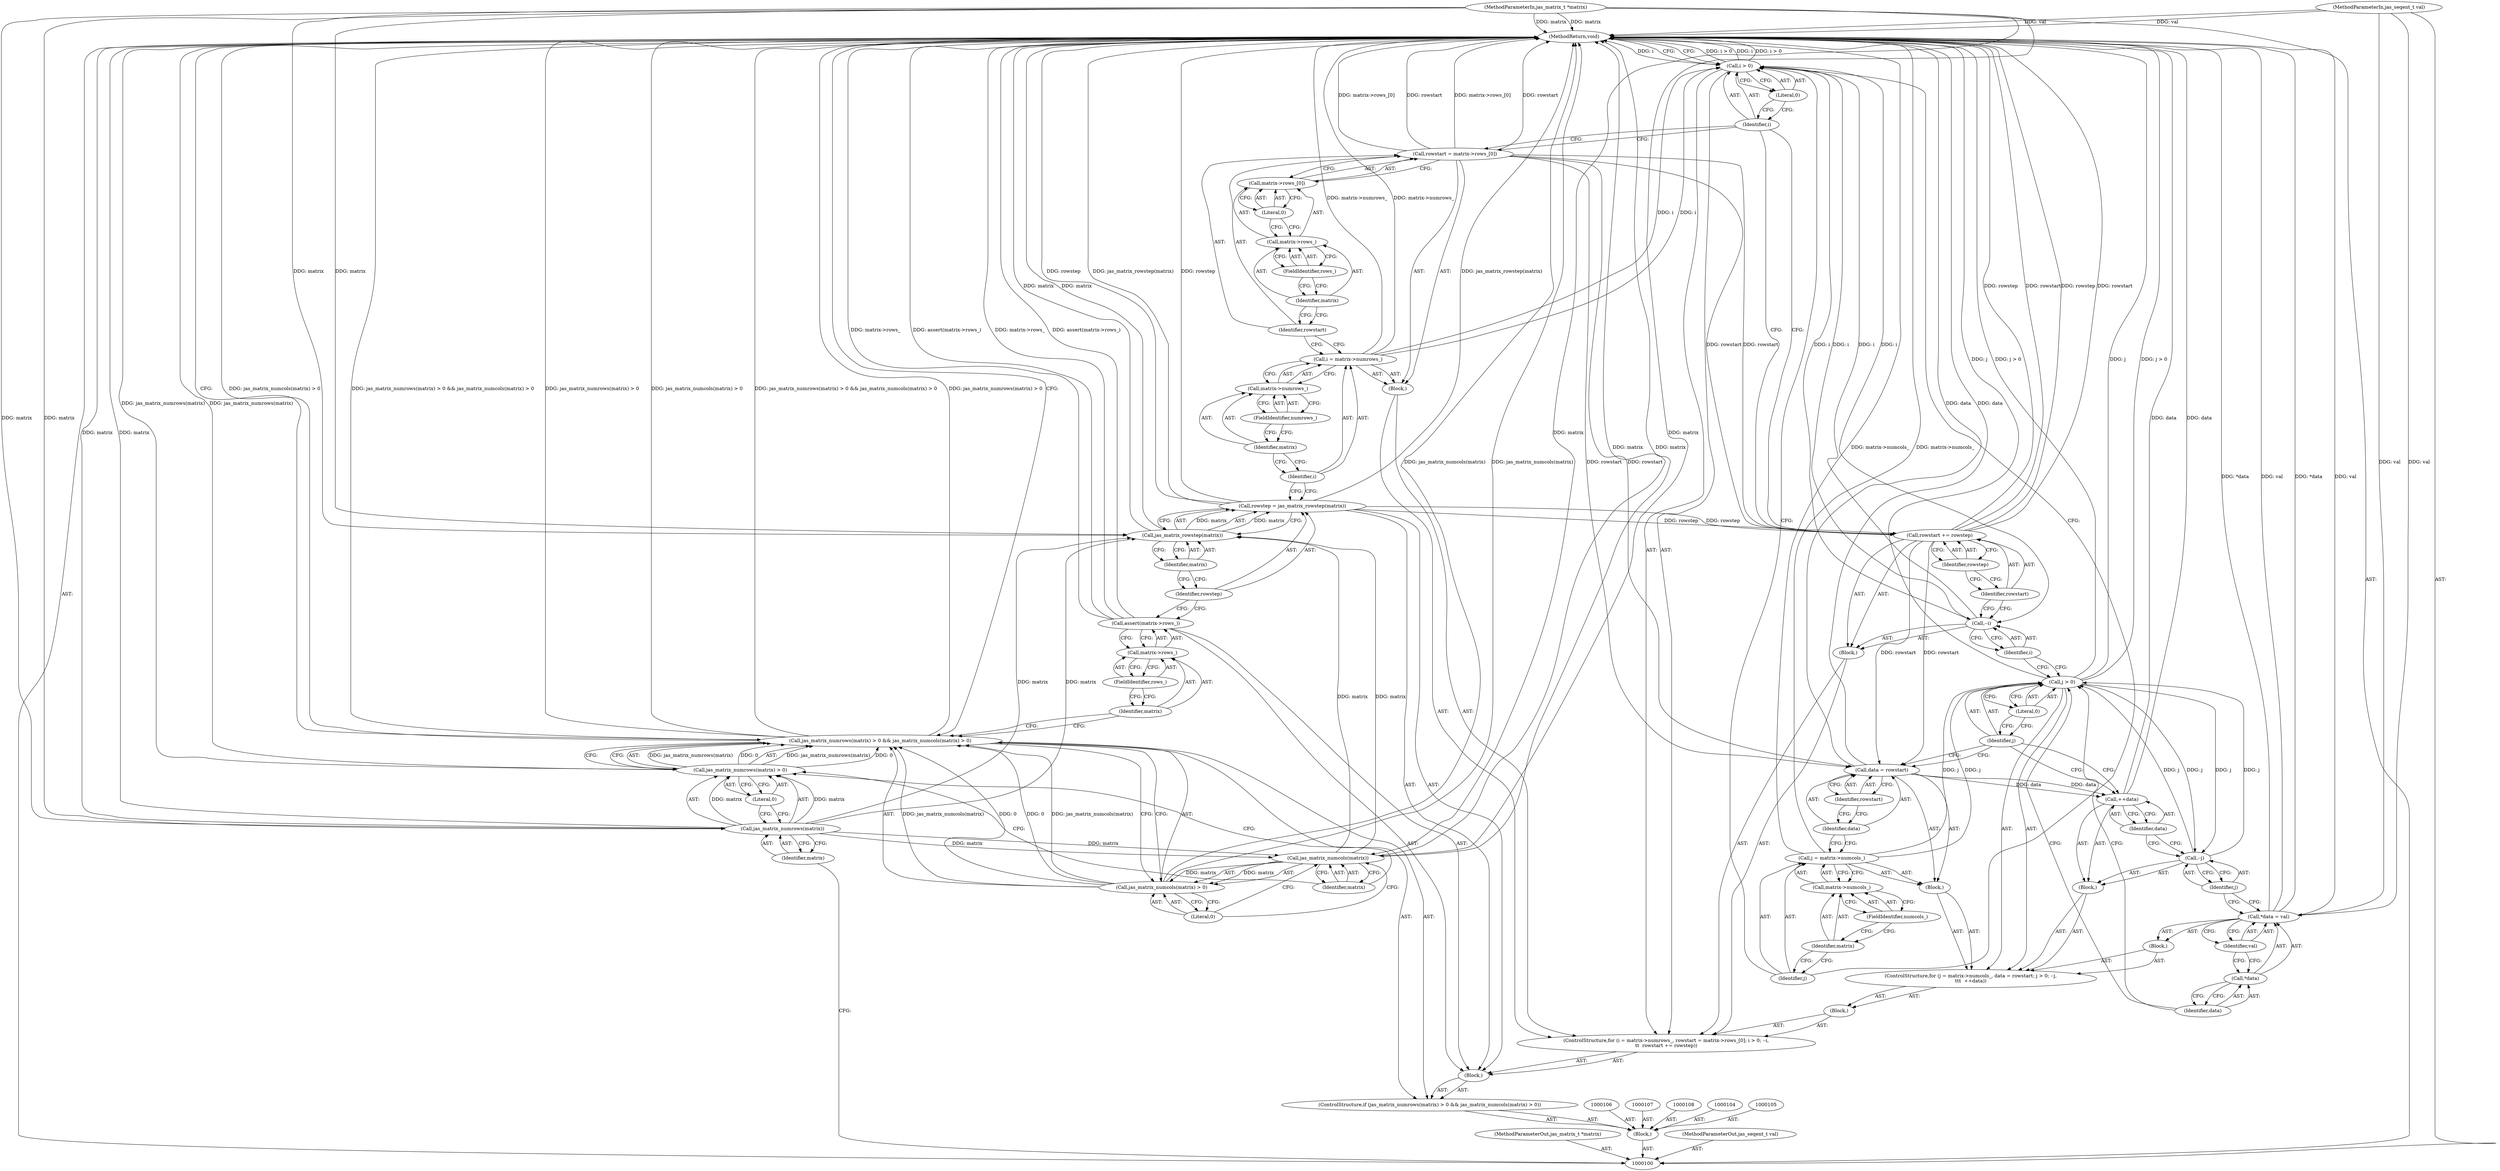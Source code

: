 digraph "1_jasper_d42b2388f7f8e0332c846675133acea151fc557a_24" {
"1000175" [label="(MethodReturn,void)"];
"1000101" [label="(MethodParameterIn,jas_matrix_t *matrix)"];
"1000241" [label="(MethodParameterOut,jas_matrix_t *matrix)"];
"1000102" [label="(MethodParameterIn,jas_seqent_t val)"];
"1000242" [label="(MethodParameterOut,jas_seqent_t val)"];
"1000123" [label="(FieldIdentifier,rows_)"];
"1000120" [label="(Call,assert(matrix->rows_))"];
"1000121" [label="(Call,matrix->rows_)"];
"1000122" [label="(Identifier,matrix)"];
"1000126" [label="(Call,jas_matrix_rowstep(matrix))"];
"1000124" [label="(Call,rowstep = jas_matrix_rowstep(matrix))"];
"1000125" [label="(Identifier,rowstep)"];
"1000127" [label="(Identifier,matrix)"];
"1000132" [label="(Call,matrix->numrows_)"];
"1000133" [label="(Identifier,matrix)"];
"1000134" [label="(FieldIdentifier,numrows_)"];
"1000128" [label="(ControlStructure,for (i = matrix->numrows_, rowstart = matrix->rows_[0]; i > 0; --i,\n\t\t  rowstart += rowstep))"];
"1000135" [label="(Call,rowstart = matrix->rows_[0])"];
"1000136" [label="(Identifier,rowstart)"];
"1000137" [label="(Call,matrix->rows_[0])"];
"1000138" [label="(Call,matrix->rows_)"];
"1000139" [label="(Identifier,matrix)"];
"1000140" [label="(FieldIdentifier,rows_)"];
"1000141" [label="(Literal,0)"];
"1000142" [label="(Call,i > 0)"];
"1000143" [label="(Identifier,i)"];
"1000144" [label="(Literal,0)"];
"1000145" [label="(Block,)"];
"1000146" [label="(Call,--i)"];
"1000147" [label="(Identifier,i)"];
"1000129" [label="(Block,)"];
"1000130" [label="(Call,i = matrix->numrows_)"];
"1000131" [label="(Identifier,i)"];
"1000150" [label="(Identifier,rowstep)"];
"1000151" [label="(Block,)"];
"1000148" [label="(Call,rowstart += rowstep)"];
"1000149" [label="(Identifier,rowstart)"];
"1000156" [label="(Call,matrix->numcols_)"];
"1000157" [label="(Identifier,matrix)"];
"1000158" [label="(FieldIdentifier,numcols_)"];
"1000152" [label="(ControlStructure,for (j = matrix->numcols_, data = rowstart; j > 0; --j,\n\t\t\t  ++data))"];
"1000159" [label="(Call,data = rowstart)"];
"1000160" [label="(Identifier,data)"];
"1000161" [label="(Identifier,rowstart)"];
"1000162" [label="(Call,j > 0)"];
"1000163" [label="(Identifier,j)"];
"1000164" [label="(Literal,0)"];
"1000165" [label="(Block,)"];
"1000166" [label="(Call,--j)"];
"1000167" [label="(Identifier,j)"];
"1000153" [label="(Block,)"];
"1000154" [label="(Call,j = matrix->numcols_)"];
"1000155" [label="(Identifier,j)"];
"1000170" [label="(Block,)"];
"1000168" [label="(Call,++data)"];
"1000169" [label="(Identifier,data)"];
"1000174" [label="(Identifier,val)"];
"1000171" [label="(Call,*data = val)"];
"1000172" [label="(Call,*data)"];
"1000173" [label="(Identifier,data)"];
"1000103" [label="(Block,)"];
"1000109" [label="(ControlStructure,if (jas_matrix_numrows(matrix) > 0 && jas_matrix_numcols(matrix) > 0))"];
"1000113" [label="(Identifier,matrix)"];
"1000114" [label="(Literal,0)"];
"1000115" [label="(Call,jas_matrix_numcols(matrix) > 0)"];
"1000116" [label="(Call,jas_matrix_numcols(matrix))"];
"1000117" [label="(Identifier,matrix)"];
"1000110" [label="(Call,jas_matrix_numrows(matrix) > 0 && jas_matrix_numcols(matrix) > 0)"];
"1000111" [label="(Call,jas_matrix_numrows(matrix) > 0)"];
"1000112" [label="(Call,jas_matrix_numrows(matrix))"];
"1000118" [label="(Literal,0)"];
"1000119" [label="(Block,)"];
"1000175" -> "1000100"  [label="AST: "];
"1000175" -> "1000142"  [label="CFG: "];
"1000175" -> "1000110"  [label="CFG: "];
"1000124" -> "1000175"  [label="DDG: rowstep"];
"1000124" -> "1000175"  [label="DDG: jas_matrix_rowstep(matrix)"];
"1000168" -> "1000175"  [label="DDG: data"];
"1000159" -> "1000175"  [label="DDG: data"];
"1000130" -> "1000175"  [label="DDG: matrix->numrows_"];
"1000126" -> "1000175"  [label="DDG: matrix"];
"1000148" -> "1000175"  [label="DDG: rowstep"];
"1000148" -> "1000175"  [label="DDG: rowstart"];
"1000154" -> "1000175"  [label="DDG: matrix->numcols_"];
"1000116" -> "1000175"  [label="DDG: matrix"];
"1000171" -> "1000175"  [label="DDG: *data"];
"1000171" -> "1000175"  [label="DDG: val"];
"1000142" -> "1000175"  [label="DDG: i > 0"];
"1000142" -> "1000175"  [label="DDG: i"];
"1000110" -> "1000175"  [label="DDG: jas_matrix_numcols(matrix) > 0"];
"1000110" -> "1000175"  [label="DDG: jas_matrix_numrows(matrix) > 0 && jas_matrix_numcols(matrix) > 0"];
"1000110" -> "1000175"  [label="DDG: jas_matrix_numrows(matrix) > 0"];
"1000120" -> "1000175"  [label="DDG: matrix->rows_"];
"1000120" -> "1000175"  [label="DDG: assert(matrix->rows_)"];
"1000102" -> "1000175"  [label="DDG: val"];
"1000111" -> "1000175"  [label="DDG: jas_matrix_numrows(matrix)"];
"1000112" -> "1000175"  [label="DDG: matrix"];
"1000101" -> "1000175"  [label="DDG: matrix"];
"1000135" -> "1000175"  [label="DDG: rowstart"];
"1000135" -> "1000175"  [label="DDG: matrix->rows_[0]"];
"1000162" -> "1000175"  [label="DDG: j"];
"1000162" -> "1000175"  [label="DDG: j > 0"];
"1000115" -> "1000175"  [label="DDG: jas_matrix_numcols(matrix)"];
"1000101" -> "1000100"  [label="AST: "];
"1000101" -> "1000175"  [label="DDG: matrix"];
"1000101" -> "1000112"  [label="DDG: matrix"];
"1000101" -> "1000116"  [label="DDG: matrix"];
"1000101" -> "1000126"  [label="DDG: matrix"];
"1000241" -> "1000100"  [label="AST: "];
"1000102" -> "1000100"  [label="AST: "];
"1000102" -> "1000175"  [label="DDG: val"];
"1000102" -> "1000171"  [label="DDG: val"];
"1000242" -> "1000100"  [label="AST: "];
"1000123" -> "1000121"  [label="AST: "];
"1000123" -> "1000122"  [label="CFG: "];
"1000121" -> "1000123"  [label="CFG: "];
"1000120" -> "1000119"  [label="AST: "];
"1000120" -> "1000121"  [label="CFG: "];
"1000121" -> "1000120"  [label="AST: "];
"1000125" -> "1000120"  [label="CFG: "];
"1000120" -> "1000175"  [label="DDG: matrix->rows_"];
"1000120" -> "1000175"  [label="DDG: assert(matrix->rows_)"];
"1000121" -> "1000120"  [label="AST: "];
"1000121" -> "1000123"  [label="CFG: "];
"1000122" -> "1000121"  [label="AST: "];
"1000123" -> "1000121"  [label="AST: "];
"1000120" -> "1000121"  [label="CFG: "];
"1000122" -> "1000121"  [label="AST: "];
"1000122" -> "1000110"  [label="CFG: "];
"1000123" -> "1000122"  [label="CFG: "];
"1000126" -> "1000124"  [label="AST: "];
"1000126" -> "1000127"  [label="CFG: "];
"1000127" -> "1000126"  [label="AST: "];
"1000124" -> "1000126"  [label="CFG: "];
"1000126" -> "1000175"  [label="DDG: matrix"];
"1000126" -> "1000124"  [label="DDG: matrix"];
"1000116" -> "1000126"  [label="DDG: matrix"];
"1000112" -> "1000126"  [label="DDG: matrix"];
"1000101" -> "1000126"  [label="DDG: matrix"];
"1000124" -> "1000119"  [label="AST: "];
"1000124" -> "1000126"  [label="CFG: "];
"1000125" -> "1000124"  [label="AST: "];
"1000126" -> "1000124"  [label="AST: "];
"1000131" -> "1000124"  [label="CFG: "];
"1000124" -> "1000175"  [label="DDG: rowstep"];
"1000124" -> "1000175"  [label="DDG: jas_matrix_rowstep(matrix)"];
"1000126" -> "1000124"  [label="DDG: matrix"];
"1000124" -> "1000148"  [label="DDG: rowstep"];
"1000125" -> "1000124"  [label="AST: "];
"1000125" -> "1000120"  [label="CFG: "];
"1000127" -> "1000125"  [label="CFG: "];
"1000127" -> "1000126"  [label="AST: "];
"1000127" -> "1000125"  [label="CFG: "];
"1000126" -> "1000127"  [label="CFG: "];
"1000132" -> "1000130"  [label="AST: "];
"1000132" -> "1000134"  [label="CFG: "];
"1000133" -> "1000132"  [label="AST: "];
"1000134" -> "1000132"  [label="AST: "];
"1000130" -> "1000132"  [label="CFG: "];
"1000133" -> "1000132"  [label="AST: "];
"1000133" -> "1000131"  [label="CFG: "];
"1000134" -> "1000133"  [label="CFG: "];
"1000134" -> "1000132"  [label="AST: "];
"1000134" -> "1000133"  [label="CFG: "];
"1000132" -> "1000134"  [label="CFG: "];
"1000128" -> "1000119"  [label="AST: "];
"1000129" -> "1000128"  [label="AST: "];
"1000142" -> "1000128"  [label="AST: "];
"1000145" -> "1000128"  [label="AST: "];
"1000151" -> "1000128"  [label="AST: "];
"1000135" -> "1000129"  [label="AST: "];
"1000135" -> "1000137"  [label="CFG: "];
"1000136" -> "1000135"  [label="AST: "];
"1000137" -> "1000135"  [label="AST: "];
"1000143" -> "1000135"  [label="CFG: "];
"1000135" -> "1000175"  [label="DDG: rowstart"];
"1000135" -> "1000175"  [label="DDG: matrix->rows_[0]"];
"1000135" -> "1000148"  [label="DDG: rowstart"];
"1000135" -> "1000159"  [label="DDG: rowstart"];
"1000136" -> "1000135"  [label="AST: "];
"1000136" -> "1000130"  [label="CFG: "];
"1000139" -> "1000136"  [label="CFG: "];
"1000137" -> "1000135"  [label="AST: "];
"1000137" -> "1000141"  [label="CFG: "];
"1000138" -> "1000137"  [label="AST: "];
"1000141" -> "1000137"  [label="AST: "];
"1000135" -> "1000137"  [label="CFG: "];
"1000138" -> "1000137"  [label="AST: "];
"1000138" -> "1000140"  [label="CFG: "];
"1000139" -> "1000138"  [label="AST: "];
"1000140" -> "1000138"  [label="AST: "];
"1000141" -> "1000138"  [label="CFG: "];
"1000139" -> "1000138"  [label="AST: "];
"1000139" -> "1000136"  [label="CFG: "];
"1000140" -> "1000139"  [label="CFG: "];
"1000140" -> "1000138"  [label="AST: "];
"1000140" -> "1000139"  [label="CFG: "];
"1000138" -> "1000140"  [label="CFG: "];
"1000141" -> "1000137"  [label="AST: "];
"1000141" -> "1000138"  [label="CFG: "];
"1000137" -> "1000141"  [label="CFG: "];
"1000142" -> "1000128"  [label="AST: "];
"1000142" -> "1000144"  [label="CFG: "];
"1000143" -> "1000142"  [label="AST: "];
"1000144" -> "1000142"  [label="AST: "];
"1000155" -> "1000142"  [label="CFG: "];
"1000175" -> "1000142"  [label="CFG: "];
"1000142" -> "1000175"  [label="DDG: i > 0"];
"1000142" -> "1000175"  [label="DDG: i"];
"1000146" -> "1000142"  [label="DDG: i"];
"1000130" -> "1000142"  [label="DDG: i"];
"1000142" -> "1000146"  [label="DDG: i"];
"1000143" -> "1000142"  [label="AST: "];
"1000143" -> "1000135"  [label="CFG: "];
"1000143" -> "1000148"  [label="CFG: "];
"1000144" -> "1000143"  [label="CFG: "];
"1000144" -> "1000142"  [label="AST: "];
"1000144" -> "1000143"  [label="CFG: "];
"1000142" -> "1000144"  [label="CFG: "];
"1000145" -> "1000128"  [label="AST: "];
"1000146" -> "1000145"  [label="AST: "];
"1000148" -> "1000145"  [label="AST: "];
"1000146" -> "1000145"  [label="AST: "];
"1000146" -> "1000147"  [label="CFG: "];
"1000147" -> "1000146"  [label="AST: "];
"1000149" -> "1000146"  [label="CFG: "];
"1000146" -> "1000142"  [label="DDG: i"];
"1000142" -> "1000146"  [label="DDG: i"];
"1000147" -> "1000146"  [label="AST: "];
"1000147" -> "1000162"  [label="CFG: "];
"1000146" -> "1000147"  [label="CFG: "];
"1000129" -> "1000128"  [label="AST: "];
"1000130" -> "1000129"  [label="AST: "];
"1000135" -> "1000129"  [label="AST: "];
"1000130" -> "1000129"  [label="AST: "];
"1000130" -> "1000132"  [label="CFG: "];
"1000131" -> "1000130"  [label="AST: "];
"1000132" -> "1000130"  [label="AST: "];
"1000136" -> "1000130"  [label="CFG: "];
"1000130" -> "1000175"  [label="DDG: matrix->numrows_"];
"1000130" -> "1000142"  [label="DDG: i"];
"1000131" -> "1000130"  [label="AST: "];
"1000131" -> "1000124"  [label="CFG: "];
"1000133" -> "1000131"  [label="CFG: "];
"1000150" -> "1000148"  [label="AST: "];
"1000150" -> "1000149"  [label="CFG: "];
"1000148" -> "1000150"  [label="CFG: "];
"1000151" -> "1000128"  [label="AST: "];
"1000152" -> "1000151"  [label="AST: "];
"1000148" -> "1000145"  [label="AST: "];
"1000148" -> "1000150"  [label="CFG: "];
"1000149" -> "1000148"  [label="AST: "];
"1000150" -> "1000148"  [label="AST: "];
"1000143" -> "1000148"  [label="CFG: "];
"1000148" -> "1000175"  [label="DDG: rowstep"];
"1000148" -> "1000175"  [label="DDG: rowstart"];
"1000124" -> "1000148"  [label="DDG: rowstep"];
"1000135" -> "1000148"  [label="DDG: rowstart"];
"1000148" -> "1000159"  [label="DDG: rowstart"];
"1000149" -> "1000148"  [label="AST: "];
"1000149" -> "1000146"  [label="CFG: "];
"1000150" -> "1000149"  [label="CFG: "];
"1000156" -> "1000154"  [label="AST: "];
"1000156" -> "1000158"  [label="CFG: "];
"1000157" -> "1000156"  [label="AST: "];
"1000158" -> "1000156"  [label="AST: "];
"1000154" -> "1000156"  [label="CFG: "];
"1000157" -> "1000156"  [label="AST: "];
"1000157" -> "1000155"  [label="CFG: "];
"1000158" -> "1000157"  [label="CFG: "];
"1000158" -> "1000156"  [label="AST: "];
"1000158" -> "1000157"  [label="CFG: "];
"1000156" -> "1000158"  [label="CFG: "];
"1000152" -> "1000151"  [label="AST: "];
"1000153" -> "1000152"  [label="AST: "];
"1000162" -> "1000152"  [label="AST: "];
"1000165" -> "1000152"  [label="AST: "];
"1000170" -> "1000152"  [label="AST: "];
"1000159" -> "1000153"  [label="AST: "];
"1000159" -> "1000161"  [label="CFG: "];
"1000160" -> "1000159"  [label="AST: "];
"1000161" -> "1000159"  [label="AST: "];
"1000163" -> "1000159"  [label="CFG: "];
"1000159" -> "1000175"  [label="DDG: data"];
"1000148" -> "1000159"  [label="DDG: rowstart"];
"1000135" -> "1000159"  [label="DDG: rowstart"];
"1000159" -> "1000168"  [label="DDG: data"];
"1000160" -> "1000159"  [label="AST: "];
"1000160" -> "1000154"  [label="CFG: "];
"1000161" -> "1000160"  [label="CFG: "];
"1000161" -> "1000159"  [label="AST: "];
"1000161" -> "1000160"  [label="CFG: "];
"1000159" -> "1000161"  [label="CFG: "];
"1000162" -> "1000152"  [label="AST: "];
"1000162" -> "1000164"  [label="CFG: "];
"1000163" -> "1000162"  [label="AST: "];
"1000164" -> "1000162"  [label="AST: "];
"1000173" -> "1000162"  [label="CFG: "];
"1000147" -> "1000162"  [label="CFG: "];
"1000162" -> "1000175"  [label="DDG: j"];
"1000162" -> "1000175"  [label="DDG: j > 0"];
"1000154" -> "1000162"  [label="DDG: j"];
"1000166" -> "1000162"  [label="DDG: j"];
"1000162" -> "1000166"  [label="DDG: j"];
"1000163" -> "1000162"  [label="AST: "];
"1000163" -> "1000159"  [label="CFG: "];
"1000163" -> "1000168"  [label="CFG: "];
"1000164" -> "1000163"  [label="CFG: "];
"1000164" -> "1000162"  [label="AST: "];
"1000164" -> "1000163"  [label="CFG: "];
"1000162" -> "1000164"  [label="CFG: "];
"1000165" -> "1000152"  [label="AST: "];
"1000166" -> "1000165"  [label="AST: "];
"1000168" -> "1000165"  [label="AST: "];
"1000166" -> "1000165"  [label="AST: "];
"1000166" -> "1000167"  [label="CFG: "];
"1000167" -> "1000166"  [label="AST: "];
"1000169" -> "1000166"  [label="CFG: "];
"1000166" -> "1000162"  [label="DDG: j"];
"1000162" -> "1000166"  [label="DDG: j"];
"1000167" -> "1000166"  [label="AST: "];
"1000167" -> "1000171"  [label="CFG: "];
"1000166" -> "1000167"  [label="CFG: "];
"1000153" -> "1000152"  [label="AST: "];
"1000154" -> "1000153"  [label="AST: "];
"1000159" -> "1000153"  [label="AST: "];
"1000154" -> "1000153"  [label="AST: "];
"1000154" -> "1000156"  [label="CFG: "];
"1000155" -> "1000154"  [label="AST: "];
"1000156" -> "1000154"  [label="AST: "];
"1000160" -> "1000154"  [label="CFG: "];
"1000154" -> "1000175"  [label="DDG: matrix->numcols_"];
"1000154" -> "1000162"  [label="DDG: j"];
"1000155" -> "1000154"  [label="AST: "];
"1000155" -> "1000142"  [label="CFG: "];
"1000157" -> "1000155"  [label="CFG: "];
"1000170" -> "1000152"  [label="AST: "];
"1000171" -> "1000170"  [label="AST: "];
"1000168" -> "1000165"  [label="AST: "];
"1000168" -> "1000169"  [label="CFG: "];
"1000169" -> "1000168"  [label="AST: "];
"1000163" -> "1000168"  [label="CFG: "];
"1000168" -> "1000175"  [label="DDG: data"];
"1000159" -> "1000168"  [label="DDG: data"];
"1000169" -> "1000168"  [label="AST: "];
"1000169" -> "1000166"  [label="CFG: "];
"1000168" -> "1000169"  [label="CFG: "];
"1000174" -> "1000171"  [label="AST: "];
"1000174" -> "1000172"  [label="CFG: "];
"1000171" -> "1000174"  [label="CFG: "];
"1000171" -> "1000170"  [label="AST: "];
"1000171" -> "1000174"  [label="CFG: "];
"1000172" -> "1000171"  [label="AST: "];
"1000174" -> "1000171"  [label="AST: "];
"1000167" -> "1000171"  [label="CFG: "];
"1000171" -> "1000175"  [label="DDG: *data"];
"1000171" -> "1000175"  [label="DDG: val"];
"1000102" -> "1000171"  [label="DDG: val"];
"1000172" -> "1000171"  [label="AST: "];
"1000172" -> "1000173"  [label="CFG: "];
"1000173" -> "1000172"  [label="AST: "];
"1000174" -> "1000172"  [label="CFG: "];
"1000173" -> "1000172"  [label="AST: "];
"1000173" -> "1000162"  [label="CFG: "];
"1000172" -> "1000173"  [label="CFG: "];
"1000103" -> "1000100"  [label="AST: "];
"1000104" -> "1000103"  [label="AST: "];
"1000105" -> "1000103"  [label="AST: "];
"1000106" -> "1000103"  [label="AST: "];
"1000107" -> "1000103"  [label="AST: "];
"1000108" -> "1000103"  [label="AST: "];
"1000109" -> "1000103"  [label="AST: "];
"1000109" -> "1000103"  [label="AST: "];
"1000110" -> "1000109"  [label="AST: "];
"1000119" -> "1000109"  [label="AST: "];
"1000113" -> "1000112"  [label="AST: "];
"1000113" -> "1000100"  [label="CFG: "];
"1000112" -> "1000113"  [label="CFG: "];
"1000114" -> "1000111"  [label="AST: "];
"1000114" -> "1000112"  [label="CFG: "];
"1000111" -> "1000114"  [label="CFG: "];
"1000115" -> "1000110"  [label="AST: "];
"1000115" -> "1000118"  [label="CFG: "];
"1000116" -> "1000115"  [label="AST: "];
"1000118" -> "1000115"  [label="AST: "];
"1000110" -> "1000115"  [label="CFG: "];
"1000115" -> "1000175"  [label="DDG: jas_matrix_numcols(matrix)"];
"1000115" -> "1000110"  [label="DDG: jas_matrix_numcols(matrix)"];
"1000115" -> "1000110"  [label="DDG: 0"];
"1000116" -> "1000115"  [label="DDG: matrix"];
"1000116" -> "1000115"  [label="AST: "];
"1000116" -> "1000117"  [label="CFG: "];
"1000117" -> "1000116"  [label="AST: "];
"1000118" -> "1000116"  [label="CFG: "];
"1000116" -> "1000175"  [label="DDG: matrix"];
"1000116" -> "1000115"  [label="DDG: matrix"];
"1000112" -> "1000116"  [label="DDG: matrix"];
"1000101" -> "1000116"  [label="DDG: matrix"];
"1000116" -> "1000126"  [label="DDG: matrix"];
"1000117" -> "1000116"  [label="AST: "];
"1000117" -> "1000111"  [label="CFG: "];
"1000116" -> "1000117"  [label="CFG: "];
"1000110" -> "1000109"  [label="AST: "];
"1000110" -> "1000111"  [label="CFG: "];
"1000110" -> "1000115"  [label="CFG: "];
"1000111" -> "1000110"  [label="AST: "];
"1000115" -> "1000110"  [label="AST: "];
"1000122" -> "1000110"  [label="CFG: "];
"1000175" -> "1000110"  [label="CFG: "];
"1000110" -> "1000175"  [label="DDG: jas_matrix_numcols(matrix) > 0"];
"1000110" -> "1000175"  [label="DDG: jas_matrix_numrows(matrix) > 0 && jas_matrix_numcols(matrix) > 0"];
"1000110" -> "1000175"  [label="DDG: jas_matrix_numrows(matrix) > 0"];
"1000111" -> "1000110"  [label="DDG: jas_matrix_numrows(matrix)"];
"1000111" -> "1000110"  [label="DDG: 0"];
"1000115" -> "1000110"  [label="DDG: jas_matrix_numcols(matrix)"];
"1000115" -> "1000110"  [label="DDG: 0"];
"1000111" -> "1000110"  [label="AST: "];
"1000111" -> "1000114"  [label="CFG: "];
"1000112" -> "1000111"  [label="AST: "];
"1000114" -> "1000111"  [label="AST: "];
"1000117" -> "1000111"  [label="CFG: "];
"1000110" -> "1000111"  [label="CFG: "];
"1000111" -> "1000175"  [label="DDG: jas_matrix_numrows(matrix)"];
"1000111" -> "1000110"  [label="DDG: jas_matrix_numrows(matrix)"];
"1000111" -> "1000110"  [label="DDG: 0"];
"1000112" -> "1000111"  [label="DDG: matrix"];
"1000112" -> "1000111"  [label="AST: "];
"1000112" -> "1000113"  [label="CFG: "];
"1000113" -> "1000112"  [label="AST: "];
"1000114" -> "1000112"  [label="CFG: "];
"1000112" -> "1000175"  [label="DDG: matrix"];
"1000112" -> "1000111"  [label="DDG: matrix"];
"1000101" -> "1000112"  [label="DDG: matrix"];
"1000112" -> "1000116"  [label="DDG: matrix"];
"1000112" -> "1000126"  [label="DDG: matrix"];
"1000118" -> "1000115"  [label="AST: "];
"1000118" -> "1000116"  [label="CFG: "];
"1000115" -> "1000118"  [label="CFG: "];
"1000119" -> "1000109"  [label="AST: "];
"1000120" -> "1000119"  [label="AST: "];
"1000124" -> "1000119"  [label="AST: "];
"1000128" -> "1000119"  [label="AST: "];
}
